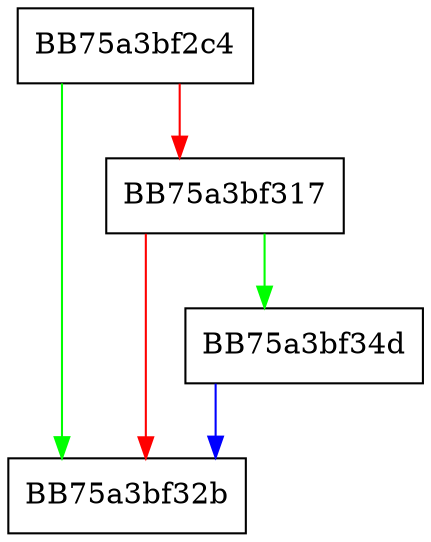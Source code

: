 digraph IsExcludedResource {
  node [shape="box"];
  graph [splines=ortho];
  BB75a3bf2c4 -> BB75a3bf32b [color="green"];
  BB75a3bf2c4 -> BB75a3bf317 [color="red"];
  BB75a3bf317 -> BB75a3bf34d [color="green"];
  BB75a3bf317 -> BB75a3bf32b [color="red"];
  BB75a3bf34d -> BB75a3bf32b [color="blue"];
}